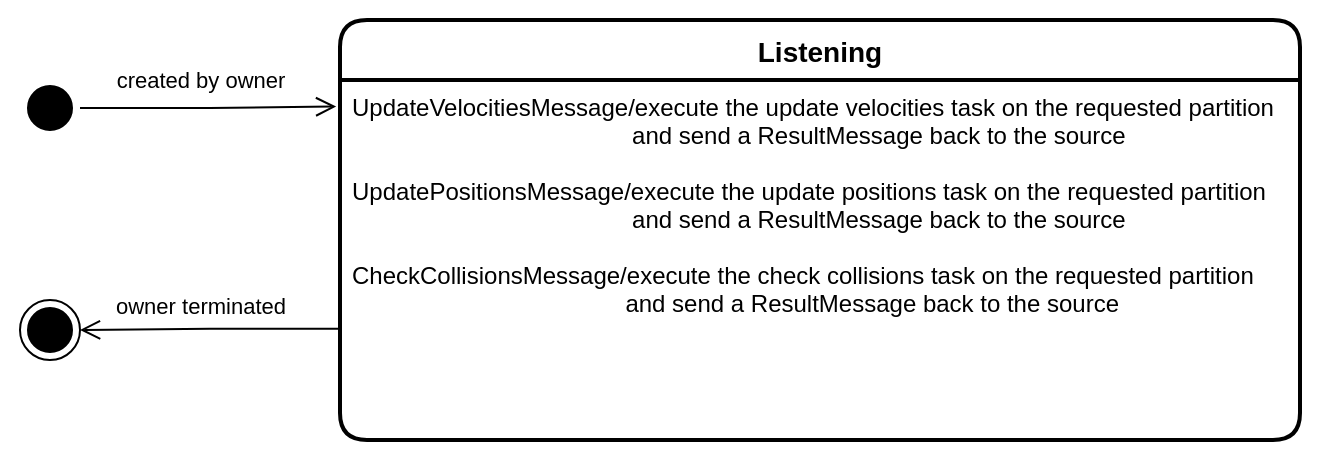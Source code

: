 <mxfile version="20.2.8" type="device"><diagram id="R4HrXD3nMcfoNLjZabyK" name="Pagina-1"><mxGraphModel dx="1422" dy="794" grid="1" gridSize="10" guides="1" tooltips="1" connect="1" arrows="1" fold="1" page="1" pageScale="1" pageWidth="827" pageHeight="1169" math="0" shadow="0"><root><mxCell id="0"/><mxCell id="1" parent="0"/><mxCell id="KoGhB27Z8veuHadupDbp-6" value="" style="rounded=0;whiteSpace=wrap;html=1;strokeColor=none;" vertex="1" parent="1"><mxGeometry x="160" y="340" width="660" height="230" as="geometry"/></mxCell><mxCell id="2ZZJykHP9UzISyzbS-Fn-2" value="Listening" style="swimlane;childLayout=stackLayout;horizontal=1;startSize=30;horizontalStack=0;rounded=1;fontSize=14;fontStyle=1;strokeWidth=2;resizeParent=0;resizeLast=1;shadow=0;dashed=0;align=center;" parent="1" vertex="1"><mxGeometry x="330" y="350" width="480" height="210" as="geometry"/></mxCell><mxCell id="2ZZJykHP9UzISyzbS-Fn-3" value="UpdateVelocitiesMessage/execute the update velocities task on the requested partition &#10;                                          and send a ResultMessage back to the source&#10;&#10;UpdatePositionsMessage/execute the update positions task on the requested partition &#10;                                          and send a ResultMessage back to the source&#10;&#10;CheckCollisionsMessage/execute the check collisions task on the requested partition&#10;                                         and send a ResultMessage back to the source" style="align=left;strokeColor=none;fillColor=none;spacingLeft=4;fontSize=12;verticalAlign=top;resizable=0;rotatable=0;part=1;" parent="2ZZJykHP9UzISyzbS-Fn-2" vertex="1"><mxGeometry y="30" width="480" height="180" as="geometry"/></mxCell><mxCell id="2ZZJykHP9UzISyzbS-Fn-4" value="" style="ellipse;html=1;shape=startState;fillColor=#000000;strokeColor=#000000;rotation=0;" parent="1" vertex="1"><mxGeometry x="170" y="379" width="30" height="30" as="geometry"/></mxCell><mxCell id="2ZZJykHP9UzISyzbS-Fn-5" value="" style="edgeStyle=orthogonalEdgeStyle;html=1;verticalAlign=bottom;endArrow=open;endSize=8;strokeColor=#000000;rounded=0;entryX=-0.004;entryY=0.206;entryDx=0;entryDy=0;entryPerimeter=0;" parent="1" source="2ZZJykHP9UzISyzbS-Fn-4" target="2ZZJykHP9UzISyzbS-Fn-2" edge="1"><mxGeometry relative="1" as="geometry"><mxPoint x="280" y="375" as="targetPoint"/></mxGeometry></mxCell><mxCell id="KoGhB27Z8veuHadupDbp-3" value="created by owner" style="edgeLabel;html=1;align=center;verticalAlign=middle;resizable=0;points=[];" vertex="1" connectable="0" parent="2ZZJykHP9UzISyzbS-Fn-5"><mxGeometry x="-0.191" y="1" relative="1" as="geometry"><mxPoint x="8" y="-13" as="offset"/></mxGeometry></mxCell><mxCell id="2ZZJykHP9UzISyzbS-Fn-6" value="" style="ellipse;html=1;shape=endState;fillColor=#000000;strokeColor=#000000;" parent="1" vertex="1"><mxGeometry x="170" y="490" width="30" height="30" as="geometry"/></mxCell><mxCell id="KoGhB27Z8veuHadupDbp-4" value="" style="edgeStyle=orthogonalEdgeStyle;html=1;verticalAlign=bottom;endArrow=open;endSize=8;strokeColor=#000000;rounded=0;entryX=1;entryY=0.5;entryDx=0;entryDy=0;exitX=0;exitY=0.691;exitDx=0;exitDy=0;exitPerimeter=0;" edge="1" parent="1" source="2ZZJykHP9UzISyzbS-Fn-3" target="2ZZJykHP9UzISyzbS-Fn-6"><mxGeometry relative="1" as="geometry"><mxPoint x="310" y="470" as="targetPoint"/><mxPoint x="320" y="510" as="sourcePoint"/></mxGeometry></mxCell><mxCell id="KoGhB27Z8veuHadupDbp-5" value="owner terminated" style="edgeLabel;html=1;align=center;verticalAlign=middle;resizable=0;points=[];" vertex="1" connectable="0" parent="KoGhB27Z8veuHadupDbp-4"><mxGeometry x="-0.191" y="1" relative="1" as="geometry"><mxPoint x="-17" y="-13" as="offset"/></mxGeometry></mxCell></root></mxGraphModel></diagram></mxfile>
